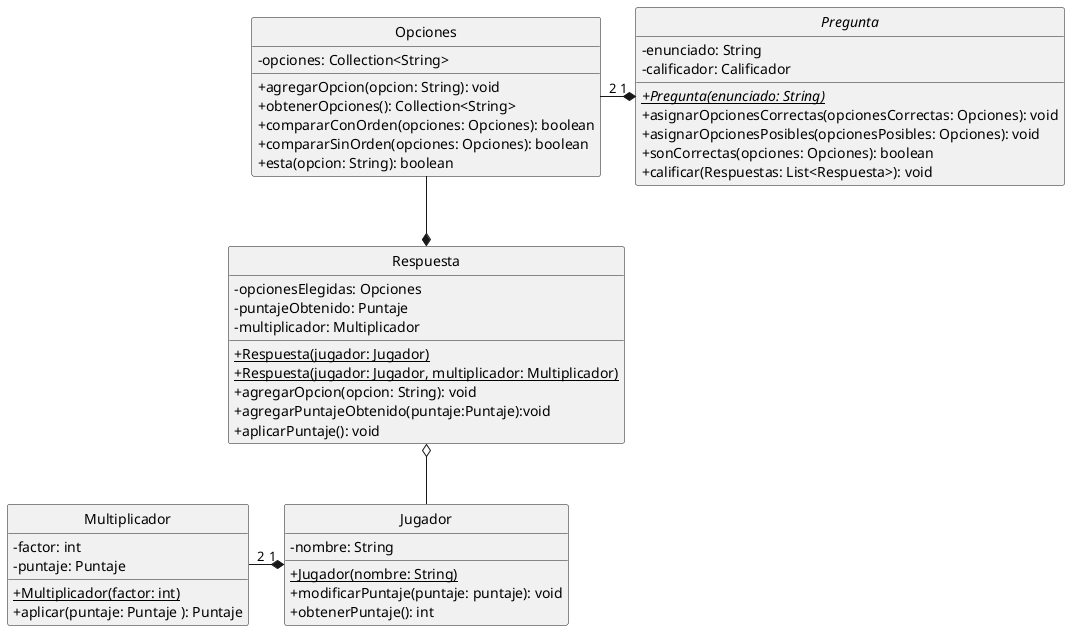 @startuml
hide circle
skinparam classAttributeIconSize 0

'Clases
Class Opciones{
    -opciones: Collection<String>
    +agregarOpcion(opcion: String): void
    +obtenerOpciones(): Collection<String>
    +compararConOrden(opciones: Opciones): boolean
    +compararSinOrden(opciones: Opciones): boolean
    +esta(opcion: String): boolean
}

Abstract Class Pregunta{
    -enunciado: String
    -calificador: Calificador
    +{abstract}{static}Pregunta(enunciado: String)
    +asignarOpcionesCorrectas(opcionesCorrectas: Opciones): void
    +asignarOpcionesPosibles(opcionesPosibles: Opciones): void
    +sonCorrectas(opciones: Opciones): boolean
    +calificar(Respuestas: List<Respuesta>): void
}

Class Respuesta{
    -opcionesElegidas: Opciones
    -puntajeObtenido: Puntaje
    -multiplicador: Multiplicador
    +{static}Respuesta(jugador: Jugador)
    +{static}Respuesta(jugador: Jugador, multiplicador: Multiplicador)
    +agregarOpcion(opcion: String): void
    +agregarPuntajeObtenido(puntaje:Puntaje):void
    +aplicarPuntaje(): void
}

Class Jugador{
    -nombre: String
    +{Static}Jugador(nombre: String)
    +modificarPuntaje(puntaje: puntaje): void
    +obtenerPuntaje(): int
}

Class Multiplicador{
    -factor: int
    -puntaje: Puntaje
    +{static}Multiplicador(factor: int)
    +aplicar(puntaje: Puntaje ): Puntaje
}

'Relaciones
Respuesta o-- Jugador
Pregunta "1" *-left- "2" Opciones
Respuesta *-up- Opciones
Jugador "1" *-left- "2" Multiplicador

@enduml